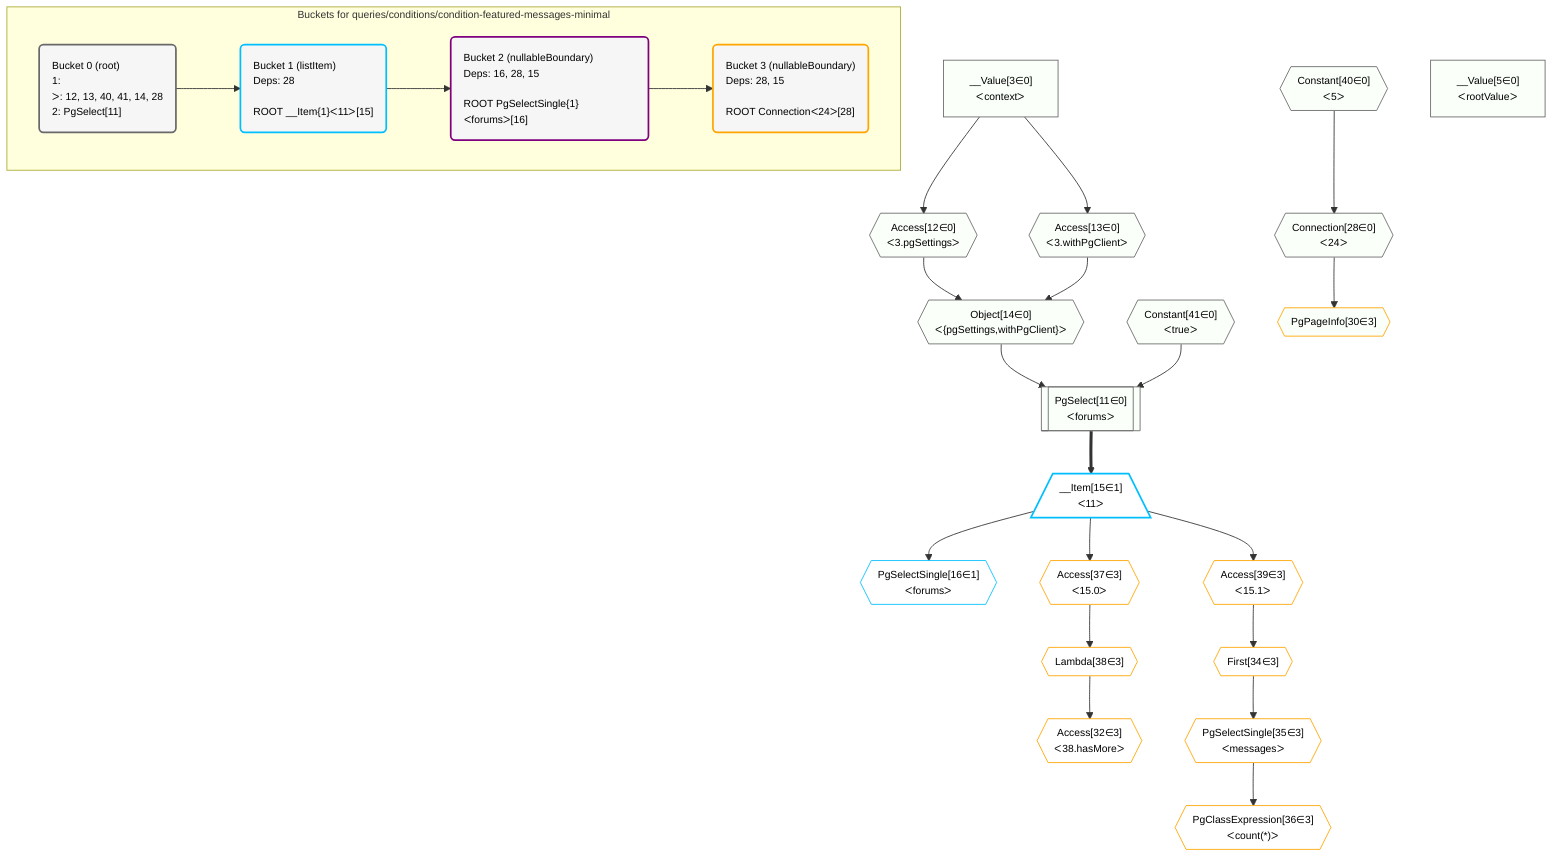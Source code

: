 %%{init: {'themeVariables': { 'fontSize': '12px'}}}%%
graph TD
    classDef path fill:#eee,stroke:#000,color:#000
    classDef plan fill:#fff,stroke-width:1px,color:#000
    classDef itemplan fill:#fff,stroke-width:2px,color:#000
    classDef unbatchedplan fill:#dff,stroke-width:1px,color:#000
    classDef sideeffectplan fill:#fcc,stroke-width:2px,color:#000
    classDef bucket fill:#f6f6f6,color:#000,stroke-width:2px,text-align:left


    %% plan dependencies
    PgSelect11[["PgSelect[11∈0]<br />ᐸforumsᐳ"]]:::plan
    Object14{{"Object[14∈0]<br />ᐸ{pgSettings,withPgClient}ᐳ"}}:::plan
    Constant41{{"Constant[41∈0]<br />ᐸtrueᐳ"}}:::plan
    Object14 & Constant41 --> PgSelect11
    Access12{{"Access[12∈0]<br />ᐸ3.pgSettingsᐳ"}}:::plan
    Access13{{"Access[13∈0]<br />ᐸ3.withPgClientᐳ"}}:::plan
    Access12 & Access13 --> Object14
    __Value3["__Value[3∈0]<br />ᐸcontextᐳ"]:::plan
    __Value3 --> Access12
    __Value3 --> Access13
    Connection28{{"Connection[28∈0]<br />ᐸ24ᐳ"}}:::plan
    Constant40{{"Constant[40∈0]<br />ᐸ5ᐳ"}}:::plan
    Constant40 --> Connection28
    __Value5["__Value[5∈0]<br />ᐸrootValueᐳ"]:::plan
    __Item15[/"__Item[15∈1]<br />ᐸ11ᐳ"\]:::itemplan
    PgSelect11 ==> __Item15
    PgSelectSingle16{{"PgSelectSingle[16∈1]<br />ᐸforumsᐳ"}}:::plan
    __Item15 --> PgSelectSingle16
    PgPageInfo30{{"PgPageInfo[30∈3]"}}:::plan
    Connection28 --> PgPageInfo30
    Access32{{"Access[32∈3]<br />ᐸ38.hasMoreᐳ"}}:::plan
    Lambda38{{"Lambda[38∈3]"}}:::plan
    Lambda38 --> Access32
    First34{{"First[34∈3]"}}:::plan
    Access39{{"Access[39∈3]<br />ᐸ15.1ᐳ"}}:::plan
    Access39 --> First34
    PgSelectSingle35{{"PgSelectSingle[35∈3]<br />ᐸmessagesᐳ"}}:::plan
    First34 --> PgSelectSingle35
    PgClassExpression36{{"PgClassExpression[36∈3]<br />ᐸcount(*)ᐳ"}}:::plan
    PgSelectSingle35 --> PgClassExpression36
    Access37{{"Access[37∈3]<br />ᐸ15.0ᐳ"}}:::plan
    __Item15 --> Access37
    Access37 --> Lambda38
    __Item15 --> Access39

    %% define steps

    subgraph "Buckets for queries/conditions/condition-featured-messages-minimal"
    Bucket0("Bucket 0 (root)<br />1: <br />ᐳ: 12, 13, 40, 41, 14, 28<br />2: PgSelect[11]"):::bucket
    classDef bucket0 stroke:#696969
    class Bucket0,__Value3,__Value5,PgSelect11,Access12,Access13,Object14,Connection28,Constant40,Constant41 bucket0
    Bucket1("Bucket 1 (listItem)<br />Deps: 28<br /><br />ROOT __Item{1}ᐸ11ᐳ[15]"):::bucket
    classDef bucket1 stroke:#00bfff
    class Bucket1,__Item15,PgSelectSingle16 bucket1
    Bucket2("Bucket 2 (nullableBoundary)<br />Deps: 16, 28, 15<br /><br />ROOT PgSelectSingle{1}ᐸforumsᐳ[16]"):::bucket
    classDef bucket2 stroke:#7f007f
    class Bucket2 bucket2
    Bucket3("Bucket 3 (nullableBoundary)<br />Deps: 28, 15<br /><br />ROOT Connectionᐸ24ᐳ[28]"):::bucket
    classDef bucket3 stroke:#ffa500
    class Bucket3,PgPageInfo30,Access32,First34,PgSelectSingle35,PgClassExpression36,Access37,Lambda38,Access39 bucket3
    Bucket0 --> Bucket1
    Bucket1 --> Bucket2
    Bucket2 --> Bucket3
    classDef unary fill:#fafffa,borderWidth:8px
    class PgSelect11,Object14,Access12,Access13,Connection28,__Value3,__Value5,Constant40,Constant41,PgPageInfo30 unary
    end